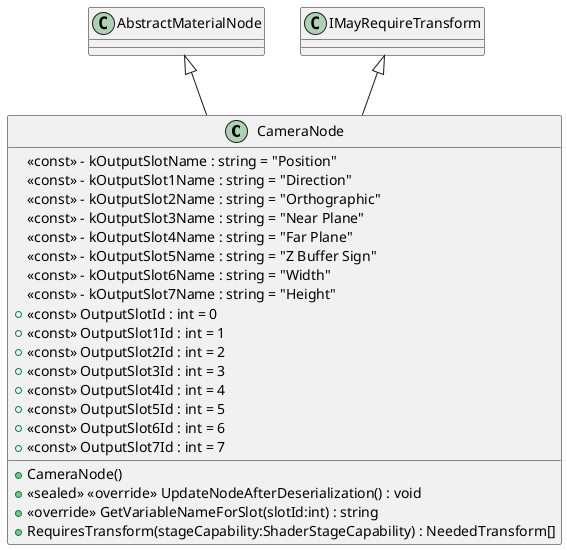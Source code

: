 @startuml
class CameraNode {
    <<const>> - kOutputSlotName : string = "Position"
    <<const>> - kOutputSlot1Name : string = "Direction"
    <<const>> - kOutputSlot2Name : string = "Orthographic"
    <<const>> - kOutputSlot3Name : string = "Near Plane"
    <<const>> - kOutputSlot4Name : string = "Far Plane"
    <<const>> - kOutputSlot5Name : string = "Z Buffer Sign"
    <<const>> - kOutputSlot6Name : string = "Width"
    <<const>> - kOutputSlot7Name : string = "Height"
    + <<const>> OutputSlotId : int = 0
    + <<const>> OutputSlot1Id : int = 1
    + <<const>> OutputSlot2Id : int = 2
    + <<const>> OutputSlot3Id : int = 3
    + <<const>> OutputSlot4Id : int = 4
    + <<const>> OutputSlot5Id : int = 5
    + <<const>> OutputSlot6Id : int = 6
    + <<const>> OutputSlot7Id : int = 7
    + CameraNode()
    + <<sealed>> <<override>> UpdateNodeAfterDeserialization() : void
    + <<override>> GetVariableNameForSlot(slotId:int) : string
    + RequiresTransform(stageCapability:ShaderStageCapability) : NeededTransform[]
}
AbstractMaterialNode <|-- CameraNode
IMayRequireTransform <|-- CameraNode
@enduml
